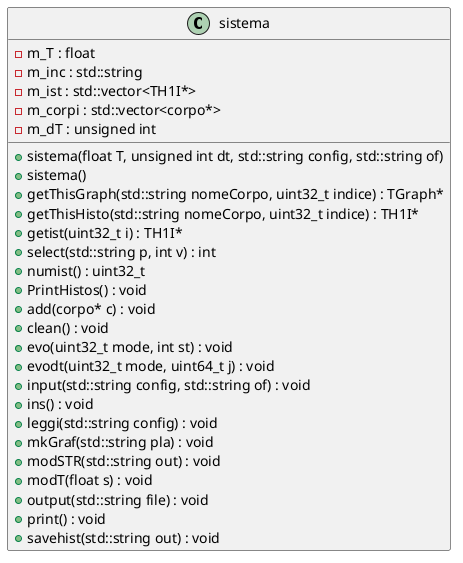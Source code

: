 @startuml





/' Objects '/

class sistema {
	+sistema(float T, unsigned int dt, std::string config, std::string of)
	+sistema()
	+getThisGraph(std::string nomeCorpo, uint32_t indice) : TGraph*
	+getThisHisto(std::string nomeCorpo, uint32_t indice) : TH1I*
	+getist(uint32_t i) : TH1I*
	-m_T : float
	+select(std::string p, int v) : int
	-m_inc : std::string
	-m_ist : std::vector<TH1I*>
	-m_corpi : std::vector<corpo*>
	+numist() : uint32_t
	-m_dT : unsigned int
	+PrintHistos() : void
	+add(corpo* c) : void
	+clean() : void
	+evo(uint32_t mode, int st) : void
	+evodt(uint32_t mode, uint64_t j) : void
	+input(std::string config, std::string of) : void
	+ins() : void
	+leggi(std::string config) : void
	+mkGraf(std::string pla) : void
	+modSTR(std::string out) : void
	+modT(float s) : void
	+output(std::string file) : void
	+print() : void
	+savehist(std::string out) : void
}





/' Inheritance relationships '/




/' Aggregation relationships '/





/' Nested objects '/



@enduml
